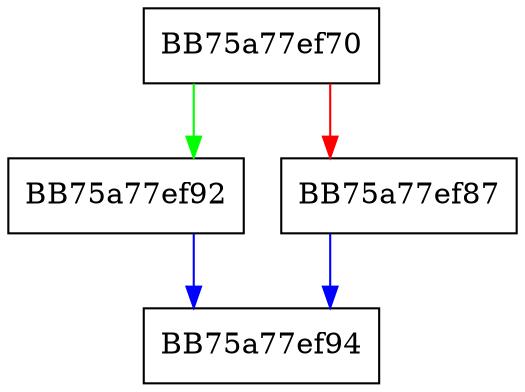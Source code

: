 digraph _CreateFrameInfo {
  node [shape="box"];
  graph [splines=ortho];
  BB75a77ef70 -> BB75a77ef92 [color="green"];
  BB75a77ef70 -> BB75a77ef87 [color="red"];
  BB75a77ef87 -> BB75a77ef94 [color="blue"];
  BB75a77ef92 -> BB75a77ef94 [color="blue"];
}